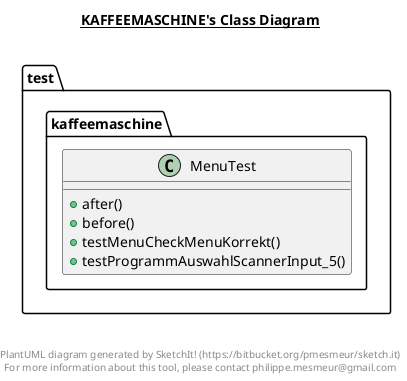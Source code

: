 @startuml

title __KAFFEEMASCHINE's Class Diagram__\n

  namespace test.kaffeemaschine {
    class test.kaffeemaschine.MenuTest {
        + after()
        + before()
        + testMenuCheckMenuKorrekt()
        + testProgrammAuswahlScannerInput_5()
    }
  }
  



right footer


PlantUML diagram generated by SketchIt! (https://bitbucket.org/pmesmeur/sketch.it)
For more information about this tool, please contact philippe.mesmeur@gmail.com
endfooter

@enduml

